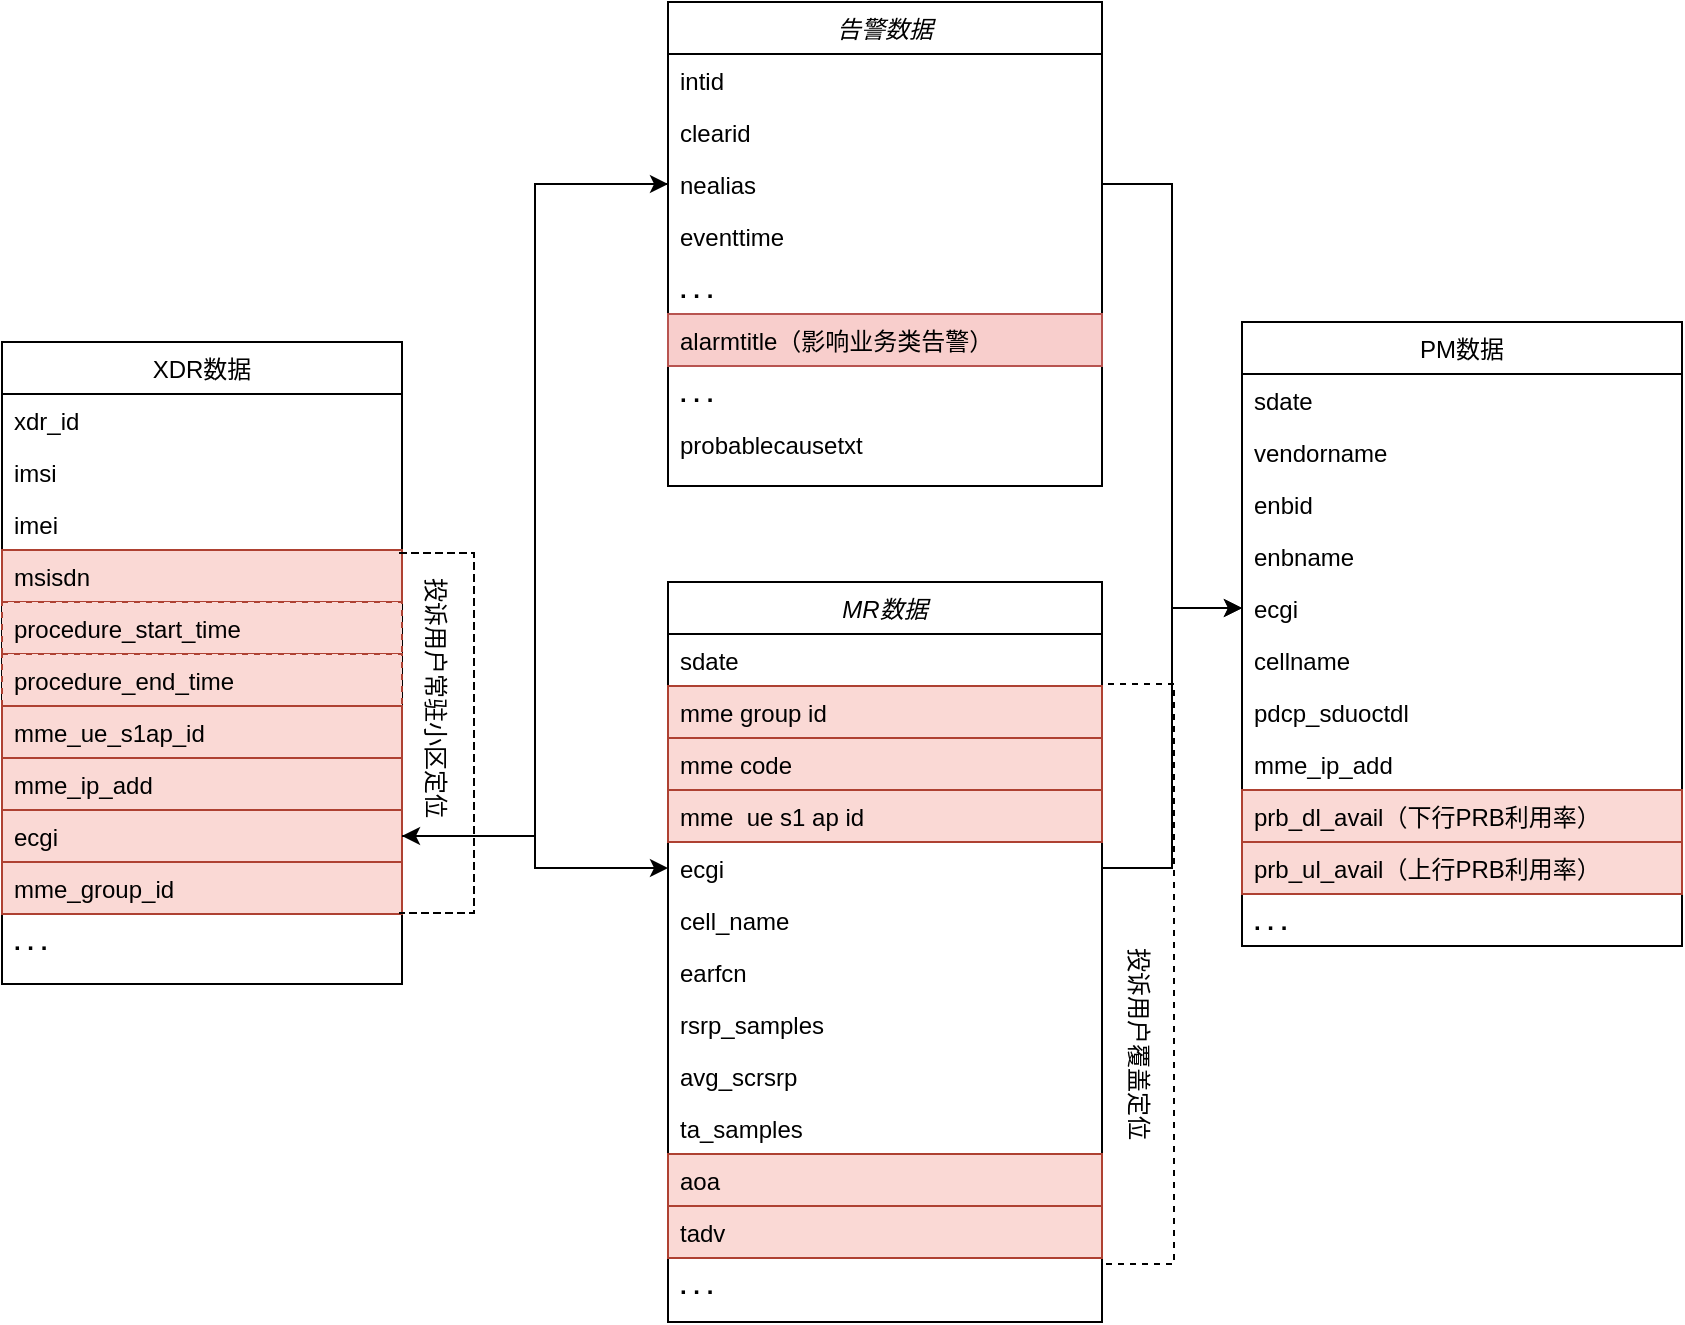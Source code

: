 <mxfile version="16.4.3" type="github">
  <diagram id="C5RBs43oDa-KdzZeNtuy" name="Page-1">
    <mxGraphModel dx="1511" dy="926" grid="1" gridSize="10" guides="1" tooltips="1" connect="1" arrows="1" fold="1" page="1" pageScale="1" pageWidth="827" pageHeight="1169" math="0" shadow="0">
      <root>
        <mxCell id="WIyWlLk6GJQsqaUBKTNV-0" />
        <mxCell id="WIyWlLk6GJQsqaUBKTNV-1" parent="WIyWlLk6GJQsqaUBKTNV-0" />
        <mxCell id="zkfFHV4jXpPFQw0GAbJ--0" value="告警数据" style="swimlane;fontStyle=2;align=center;verticalAlign=top;childLayout=stackLayout;horizontal=1;startSize=26;horizontalStack=0;resizeParent=1;resizeLast=0;collapsible=1;marginBottom=0;rounded=0;shadow=0;strokeWidth=1;" parent="WIyWlLk6GJQsqaUBKTNV-1" vertex="1">
          <mxGeometry x="673" y="509" width="217" height="242" as="geometry">
            <mxRectangle x="230" y="140" width="160" height="26" as="alternateBounds" />
          </mxGeometry>
        </mxCell>
        <mxCell id="zkfFHV4jXpPFQw0GAbJ--1" value="intid" style="text;align=left;verticalAlign=top;spacingLeft=4;spacingRight=4;overflow=hidden;rotatable=0;points=[[0,0.5],[1,0.5]];portConstraint=eastwest;" parent="zkfFHV4jXpPFQw0GAbJ--0" vertex="1">
          <mxGeometry y="26" width="217" height="26" as="geometry" />
        </mxCell>
        <mxCell id="zkfFHV4jXpPFQw0GAbJ--2" value="clearid" style="text;align=left;verticalAlign=top;spacingLeft=4;spacingRight=4;overflow=hidden;rotatable=0;points=[[0,0.5],[1,0.5]];portConstraint=eastwest;rounded=0;shadow=0;html=0;" parent="zkfFHV4jXpPFQw0GAbJ--0" vertex="1">
          <mxGeometry y="52" width="217" height="26" as="geometry" />
        </mxCell>
        <mxCell id="zkfFHV4jXpPFQw0GAbJ--3" value="nealias" style="text;align=left;verticalAlign=top;spacingLeft=4;spacingRight=4;overflow=hidden;rotatable=0;points=[[0,0.5],[1,0.5]];portConstraint=eastwest;rounded=0;shadow=0;html=0;" parent="zkfFHV4jXpPFQw0GAbJ--0" vertex="1">
          <mxGeometry y="78" width="217" height="26" as="geometry" />
        </mxCell>
        <mxCell id="GC5NE-nDTz3VIlqj46y7-0" value="eventtime" style="text;align=left;verticalAlign=top;spacingLeft=4;spacingRight=4;overflow=hidden;rotatable=0;points=[[0,0.5],[1,0.5]];portConstraint=eastwest;rounded=0;shadow=0;html=0;" vertex="1" parent="zkfFHV4jXpPFQw0GAbJ--0">
          <mxGeometry y="104" width="217" height="26" as="geometry" />
        </mxCell>
        <mxCell id="GC5NE-nDTz3VIlqj46y7-1" value=". . ." style="text;align=left;verticalAlign=top;spacingLeft=4;spacingRight=4;overflow=hidden;rotatable=0;points=[[0,0.5],[1,0.5]];portConstraint=eastwest;rounded=0;shadow=0;html=0;fontStyle=1" vertex="1" parent="zkfFHV4jXpPFQw0GAbJ--0">
          <mxGeometry y="130" width="217" height="26" as="geometry" />
        </mxCell>
        <mxCell id="GC5NE-nDTz3VIlqj46y7-2" value="alarmtitle（影响业务类告警）" style="text;align=left;verticalAlign=top;spacingLeft=4;spacingRight=4;overflow=hidden;rotatable=0;points=[[0,0.5],[1,0.5]];portConstraint=eastwest;rounded=0;shadow=0;fillColor=#f8cecc;strokeColor=#b85450;" vertex="1" parent="zkfFHV4jXpPFQw0GAbJ--0">
          <mxGeometry y="156" width="217" height="26" as="geometry" />
        </mxCell>
        <mxCell id="GC5NE-nDTz3VIlqj46y7-3" value=". . ." style="text;align=left;verticalAlign=top;spacingLeft=4;spacingRight=4;overflow=hidden;rotatable=0;points=[[0,0.5],[1,0.5]];portConstraint=eastwest;rounded=0;shadow=0;html=0;fontStyle=1" vertex="1" parent="zkfFHV4jXpPFQw0GAbJ--0">
          <mxGeometry y="182" width="217" height="26" as="geometry" />
        </mxCell>
        <mxCell id="zkfFHV4jXpPFQw0GAbJ--5" value="probablecausetxt" style="text;align=left;verticalAlign=top;spacingLeft=4;spacingRight=4;overflow=hidden;rotatable=0;points=[[0,0.5],[1,0.5]];portConstraint=eastwest;" parent="zkfFHV4jXpPFQw0GAbJ--0" vertex="1">
          <mxGeometry y="208" width="217" height="26" as="geometry" />
        </mxCell>
        <mxCell id="zkfFHV4jXpPFQw0GAbJ--17" value="XDR数据" style="swimlane;fontStyle=0;align=center;verticalAlign=top;childLayout=stackLayout;horizontal=1;startSize=26;horizontalStack=0;resizeParent=1;resizeLast=0;collapsible=1;marginBottom=0;rounded=0;shadow=0;strokeWidth=1;" parent="WIyWlLk6GJQsqaUBKTNV-1" vertex="1">
          <mxGeometry x="340" y="679" width="200" height="321" as="geometry">
            <mxRectangle x="550" y="140" width="160" height="26" as="alternateBounds" />
          </mxGeometry>
        </mxCell>
        <mxCell id="zkfFHV4jXpPFQw0GAbJ--18" value="xdr_id" style="text;align=left;verticalAlign=top;spacingLeft=4;spacingRight=4;overflow=hidden;rotatable=0;points=[[0,0.5],[1,0.5]];portConstraint=eastwest;" parent="zkfFHV4jXpPFQw0GAbJ--17" vertex="1">
          <mxGeometry y="26" width="200" height="26" as="geometry" />
        </mxCell>
        <mxCell id="zkfFHV4jXpPFQw0GAbJ--19" value="imsi" style="text;align=left;verticalAlign=top;spacingLeft=4;spacingRight=4;overflow=hidden;rotatable=0;points=[[0,0.5],[1,0.5]];portConstraint=eastwest;rounded=0;shadow=0;html=0;" parent="zkfFHV4jXpPFQw0GAbJ--17" vertex="1">
          <mxGeometry y="52" width="200" height="26" as="geometry" />
        </mxCell>
        <mxCell id="zkfFHV4jXpPFQw0GAbJ--20" value="imei " style="text;align=left;verticalAlign=top;spacingLeft=4;spacingRight=4;overflow=hidden;rotatable=0;points=[[0,0.5],[1,0.5]];portConstraint=eastwest;rounded=0;shadow=0;html=0;" parent="zkfFHV4jXpPFQw0GAbJ--17" vertex="1">
          <mxGeometry y="78" width="200" height="26" as="geometry" />
        </mxCell>
        <mxCell id="zkfFHV4jXpPFQw0GAbJ--21" value="msisdn" style="text;align=left;verticalAlign=top;spacingLeft=4;spacingRight=4;overflow=hidden;rotatable=0;points=[[0,0.5],[1,0.5]];portConstraint=eastwest;rounded=0;shadow=0;html=0;fillColor=#fad9d5;strokeColor=#ae4132;" parent="zkfFHV4jXpPFQw0GAbJ--17" vertex="1">
          <mxGeometry y="104" width="200" height="26" as="geometry" />
        </mxCell>
        <mxCell id="zkfFHV4jXpPFQw0GAbJ--22" value="procedure_start_time" style="text;align=left;verticalAlign=top;spacingLeft=4;spacingRight=4;overflow=hidden;rotatable=0;points=[[0,0.5],[1,0.5]];portConstraint=eastwest;rounded=0;shadow=0;html=0;dashed=1;labelBorderColor=none;fillColor=#fad9d5;sketch=0;strokeColor=#ae4132;" parent="zkfFHV4jXpPFQw0GAbJ--17" vertex="1">
          <mxGeometry y="130" width="200" height="26" as="geometry" />
        </mxCell>
        <mxCell id="zkfFHV4jXpPFQw0GAbJ--24" value="procedure_end_time" style="text;align=left;verticalAlign=top;spacingLeft=4;spacingRight=4;overflow=hidden;rotatable=0;points=[[0,0.5],[1,0.5]];portConstraint=eastwest;dashed=1;labelBorderColor=none;fillColor=#fad9d5;shadow=0;sketch=0;strokeColor=#ae4132;" parent="zkfFHV4jXpPFQw0GAbJ--17" vertex="1">
          <mxGeometry y="156" width="200" height="26" as="geometry" />
        </mxCell>
        <mxCell id="zkfFHV4jXpPFQw0GAbJ--25" value="mme_ue_s1ap_id" style="text;align=left;verticalAlign=top;spacingLeft=4;spacingRight=4;overflow=hidden;rotatable=0;points=[[0,0.5],[1,0.5]];portConstraint=eastwest;fillColor=#fad9d5;strokeColor=#ae4132;" parent="zkfFHV4jXpPFQw0GAbJ--17" vertex="1">
          <mxGeometry y="182" width="200" height="26" as="geometry" />
        </mxCell>
        <mxCell id="GC5NE-nDTz3VIlqj46y7-7" value="mme_ip_add" style="text;align=left;verticalAlign=top;spacingLeft=4;spacingRight=4;overflow=hidden;rotatable=0;points=[[0,0.5],[1,0.5]];portConstraint=eastwest;fillColor=#fad9d5;strokeColor=#ae4132;" vertex="1" parent="zkfFHV4jXpPFQw0GAbJ--17">
          <mxGeometry y="208" width="200" height="26" as="geometry" />
        </mxCell>
        <mxCell id="GC5NE-nDTz3VIlqj46y7-6" value="ecgi" style="text;align=left;verticalAlign=top;spacingLeft=4;spacingRight=4;overflow=hidden;rotatable=0;points=[[0,0.5],[1,0.5]];portConstraint=eastwest;fillColor=#fad9d5;strokeColor=#ae4132;" vertex="1" parent="zkfFHV4jXpPFQw0GAbJ--17">
          <mxGeometry y="234" width="200" height="26" as="geometry" />
        </mxCell>
        <mxCell id="GC5NE-nDTz3VIlqj46y7-5" value="mme_group_id" style="text;align=left;verticalAlign=top;spacingLeft=4;spacingRight=4;overflow=hidden;rotatable=0;points=[[0,0.5],[1,0.5]];portConstraint=eastwest;fillColor=#fad9d5;strokeColor=#ae4132;" vertex="1" parent="zkfFHV4jXpPFQw0GAbJ--17">
          <mxGeometry y="260" width="200" height="26" as="geometry" />
        </mxCell>
        <mxCell id="GC5NE-nDTz3VIlqj46y7-4" value=". . ." style="text;align=left;verticalAlign=top;spacingLeft=4;spacingRight=4;overflow=hidden;rotatable=0;points=[[0,0.5],[1,0.5]];portConstraint=eastwest;fontStyle=1" vertex="1" parent="zkfFHV4jXpPFQw0GAbJ--17">
          <mxGeometry y="286" width="200" height="26" as="geometry" />
        </mxCell>
        <mxCell id="GC5NE-nDTz3VIlqj46y7-11" value="MR数据" style="swimlane;fontStyle=2;align=center;verticalAlign=top;childLayout=stackLayout;horizontal=1;startSize=26;horizontalStack=0;resizeParent=1;resizeLast=0;collapsible=1;marginBottom=0;rounded=0;shadow=0;strokeWidth=1;" vertex="1" parent="WIyWlLk6GJQsqaUBKTNV-1">
          <mxGeometry x="673" y="799" width="217" height="370" as="geometry">
            <mxRectangle x="230" y="140" width="160" height="26" as="alternateBounds" />
          </mxGeometry>
        </mxCell>
        <mxCell id="GC5NE-nDTz3VIlqj46y7-12" value="sdate" style="text;align=left;verticalAlign=top;spacingLeft=4;spacingRight=4;overflow=hidden;rotatable=0;points=[[0,0.5],[1,0.5]];portConstraint=eastwest;" vertex="1" parent="GC5NE-nDTz3VIlqj46y7-11">
          <mxGeometry y="26" width="217" height="26" as="geometry" />
        </mxCell>
        <mxCell id="GC5NE-nDTz3VIlqj46y7-24" value="mme group id" style="text;align=left;verticalAlign=top;spacingLeft=4;spacingRight=4;overflow=hidden;rotatable=0;points=[[0,0.5],[1,0.5]];portConstraint=eastwest;fillColor=#fad9d5;strokeColor=#ae4132;gradientColor=none;" vertex="1" parent="GC5NE-nDTz3VIlqj46y7-11">
          <mxGeometry y="52" width="217" height="26" as="geometry" />
        </mxCell>
        <mxCell id="GC5NE-nDTz3VIlqj46y7-22" value="mme code" style="text;align=left;verticalAlign=top;spacingLeft=4;spacingRight=4;overflow=hidden;rotatable=0;points=[[0,0.5],[1,0.5]];portConstraint=eastwest;fillColor=#fad9d5;strokeColor=#ae4132;gradientColor=none;" vertex="1" parent="GC5NE-nDTz3VIlqj46y7-11">
          <mxGeometry y="78" width="217" height="26" as="geometry" />
        </mxCell>
        <mxCell id="GC5NE-nDTz3VIlqj46y7-23" value="mme  ue s1 ap id" style="text;align=left;verticalAlign=top;spacingLeft=4;spacingRight=4;overflow=hidden;rotatable=0;points=[[0,0.5],[1,0.5]];portConstraint=eastwest;fillColor=#fad9d5;strokeColor=#ae4132;gradientColor=none;" vertex="1" parent="GC5NE-nDTz3VIlqj46y7-11">
          <mxGeometry y="104" width="217" height="26" as="geometry" />
        </mxCell>
        <mxCell id="GC5NE-nDTz3VIlqj46y7-13" value="ecgi" style="text;align=left;verticalAlign=top;spacingLeft=4;spacingRight=4;overflow=hidden;rotatable=0;points=[[0,0.5],[1,0.5]];portConstraint=eastwest;rounded=0;shadow=0;html=0;" vertex="1" parent="GC5NE-nDTz3VIlqj46y7-11">
          <mxGeometry y="130" width="217" height="26" as="geometry" />
        </mxCell>
        <mxCell id="GC5NE-nDTz3VIlqj46y7-14" value="cell_name" style="text;align=left;verticalAlign=top;spacingLeft=4;spacingRight=4;overflow=hidden;rotatable=0;points=[[0,0.5],[1,0.5]];portConstraint=eastwest;rounded=0;shadow=0;html=0;" vertex="1" parent="GC5NE-nDTz3VIlqj46y7-11">
          <mxGeometry y="156" width="217" height="26" as="geometry" />
        </mxCell>
        <mxCell id="GC5NE-nDTz3VIlqj46y7-15" value="earfcn" style="text;align=left;verticalAlign=top;spacingLeft=4;spacingRight=4;overflow=hidden;rotatable=0;points=[[0,0.5],[1,0.5]];portConstraint=eastwest;rounded=0;shadow=0;html=0;" vertex="1" parent="GC5NE-nDTz3VIlqj46y7-11">
          <mxGeometry y="182" width="217" height="26" as="geometry" />
        </mxCell>
        <mxCell id="GC5NE-nDTz3VIlqj46y7-16" value="rsrp_samples" style="text;align=left;verticalAlign=top;spacingLeft=4;spacingRight=4;overflow=hidden;rotatable=0;points=[[0,0.5],[1,0.5]];portConstraint=eastwest;rounded=0;shadow=0;html=0;fontStyle=0" vertex="1" parent="GC5NE-nDTz3VIlqj46y7-11">
          <mxGeometry y="208" width="217" height="26" as="geometry" />
        </mxCell>
        <mxCell id="GC5NE-nDTz3VIlqj46y7-17" value="avg_scrsrp" style="text;align=left;verticalAlign=top;spacingLeft=4;spacingRight=4;overflow=hidden;rotatable=0;points=[[0,0.5],[1,0.5]];portConstraint=eastwest;rounded=0;shadow=0;fillColor=none;strokeColor=none;" vertex="1" parent="GC5NE-nDTz3VIlqj46y7-11">
          <mxGeometry y="234" width="217" height="26" as="geometry" />
        </mxCell>
        <mxCell id="GC5NE-nDTz3VIlqj46y7-18" value="ta_samples" style="text;align=left;verticalAlign=top;spacingLeft=4;spacingRight=4;overflow=hidden;rotatable=0;points=[[0,0.5],[1,0.5]];portConstraint=eastwest;rounded=0;shadow=0;html=0;fontStyle=0" vertex="1" parent="GC5NE-nDTz3VIlqj46y7-11">
          <mxGeometry y="260" width="217" height="26" as="geometry" />
        </mxCell>
        <mxCell id="GC5NE-nDTz3VIlqj46y7-19" value="aoa" style="text;align=left;verticalAlign=top;spacingLeft=4;spacingRight=4;overflow=hidden;rotatable=0;points=[[0,0.5],[1,0.5]];portConstraint=eastwest;strokeColor=#ae4132;fillColor=#fad9d5;" vertex="1" parent="GC5NE-nDTz3VIlqj46y7-11">
          <mxGeometry y="286" width="217" height="26" as="geometry" />
        </mxCell>
        <mxCell id="GC5NE-nDTz3VIlqj46y7-20" value="tadv" style="text;align=left;verticalAlign=top;spacingLeft=4;spacingRight=4;overflow=hidden;rotatable=0;points=[[0,0.5],[1,0.5]];portConstraint=eastwest;strokeColor=#ae4132;fillColor=#fad9d5;" vertex="1" parent="GC5NE-nDTz3VIlqj46y7-11">
          <mxGeometry y="312" width="217" height="26" as="geometry" />
        </mxCell>
        <mxCell id="GC5NE-nDTz3VIlqj46y7-21" value=". . ." style="text;align=left;verticalAlign=top;spacingLeft=4;spacingRight=4;overflow=hidden;rotatable=0;points=[[0,0.5],[1,0.5]];portConstraint=eastwest;fontStyle=1" vertex="1" parent="GC5NE-nDTz3VIlqj46y7-11">
          <mxGeometry y="338" width="217" height="26" as="geometry" />
        </mxCell>
        <mxCell id="GC5NE-nDTz3VIlqj46y7-26" value="PM数据" style="swimlane;fontStyle=0;align=center;verticalAlign=top;childLayout=stackLayout;horizontal=1;startSize=26;horizontalStack=0;resizeParent=1;resizeLast=0;collapsible=1;marginBottom=0;rounded=0;shadow=0;strokeWidth=1;" vertex="1" parent="WIyWlLk6GJQsqaUBKTNV-1">
          <mxGeometry x="960" y="669" width="220" height="312" as="geometry">
            <mxRectangle x="550" y="140" width="160" height="26" as="alternateBounds" />
          </mxGeometry>
        </mxCell>
        <mxCell id="GC5NE-nDTz3VIlqj46y7-27" value="sdate" style="text;align=left;verticalAlign=top;spacingLeft=4;spacingRight=4;overflow=hidden;rotatable=0;points=[[0,0.5],[1,0.5]];portConstraint=eastwest;" vertex="1" parent="GC5NE-nDTz3VIlqj46y7-26">
          <mxGeometry y="26" width="220" height="26" as="geometry" />
        </mxCell>
        <mxCell id="GC5NE-nDTz3VIlqj46y7-28" value="vendorname" style="text;align=left;verticalAlign=top;spacingLeft=4;spacingRight=4;overflow=hidden;rotatable=0;points=[[0,0.5],[1,0.5]];portConstraint=eastwest;rounded=0;shadow=0;html=0;" vertex="1" parent="GC5NE-nDTz3VIlqj46y7-26">
          <mxGeometry y="52" width="220" height="26" as="geometry" />
        </mxCell>
        <mxCell id="GC5NE-nDTz3VIlqj46y7-29" value="enbid" style="text;align=left;verticalAlign=top;spacingLeft=4;spacingRight=4;overflow=hidden;rotatable=0;points=[[0,0.5],[1,0.5]];portConstraint=eastwest;rounded=0;shadow=0;html=0;" vertex="1" parent="GC5NE-nDTz3VIlqj46y7-26">
          <mxGeometry y="78" width="220" height="26" as="geometry" />
        </mxCell>
        <mxCell id="GC5NE-nDTz3VIlqj46y7-30" value="enbname" style="text;align=left;verticalAlign=top;spacingLeft=4;spacingRight=4;overflow=hidden;rotatable=0;points=[[0,0.5],[1,0.5]];portConstraint=eastwest;rounded=0;shadow=0;html=0;" vertex="1" parent="GC5NE-nDTz3VIlqj46y7-26">
          <mxGeometry y="104" width="220" height="26" as="geometry" />
        </mxCell>
        <mxCell id="GC5NE-nDTz3VIlqj46y7-31" value="ecgi" style="text;align=left;verticalAlign=top;spacingLeft=4;spacingRight=4;overflow=hidden;rotatable=0;points=[[0,0.5],[1,0.5]];portConstraint=eastwest;rounded=0;shadow=0;html=0;dashed=1;labelBorderColor=none;fillColor=none;sketch=0;" vertex="1" parent="GC5NE-nDTz3VIlqj46y7-26">
          <mxGeometry y="130" width="220" height="26" as="geometry" />
        </mxCell>
        <mxCell id="GC5NE-nDTz3VIlqj46y7-32" value="cellname" style="text;align=left;verticalAlign=top;spacingLeft=4;spacingRight=4;overflow=hidden;rotatable=0;points=[[0,0.5],[1,0.5]];portConstraint=eastwest;dashed=1;labelBorderColor=none;fillColor=none;shadow=0;sketch=0;" vertex="1" parent="GC5NE-nDTz3VIlqj46y7-26">
          <mxGeometry y="156" width="220" height="26" as="geometry" />
        </mxCell>
        <mxCell id="GC5NE-nDTz3VIlqj46y7-33" value="pdcp_sduoctdl" style="text;align=left;verticalAlign=top;spacingLeft=4;spacingRight=4;overflow=hidden;rotatable=0;points=[[0,0.5],[1,0.5]];portConstraint=eastwest;" vertex="1" parent="GC5NE-nDTz3VIlqj46y7-26">
          <mxGeometry y="182" width="220" height="26" as="geometry" />
        </mxCell>
        <mxCell id="GC5NE-nDTz3VIlqj46y7-34" value="mme_ip_add" style="text;align=left;verticalAlign=top;spacingLeft=4;spacingRight=4;overflow=hidden;rotatable=0;points=[[0,0.5],[1,0.5]];portConstraint=eastwest;" vertex="1" parent="GC5NE-nDTz3VIlqj46y7-26">
          <mxGeometry y="208" width="220" height="26" as="geometry" />
        </mxCell>
        <mxCell id="GC5NE-nDTz3VIlqj46y7-35" value="prb_dl_avail（下行PRB利用率）" style="text;align=left;verticalAlign=top;spacingLeft=4;spacingRight=4;overflow=hidden;rotatable=0;points=[[0,0.5],[1,0.5]];portConstraint=eastwest;fillColor=#fad9d5;strokeColor=#ae4132;" vertex="1" parent="GC5NE-nDTz3VIlqj46y7-26">
          <mxGeometry y="234" width="220" height="26" as="geometry" />
        </mxCell>
        <mxCell id="GC5NE-nDTz3VIlqj46y7-36" value="prb_ul_avail（上行PRB利用率）" style="text;align=left;verticalAlign=top;spacingLeft=4;spacingRight=4;overflow=hidden;rotatable=0;points=[[0,0.5],[1,0.5]];portConstraint=eastwest;fillColor=#fad9d5;strokeColor=#ae4132;" vertex="1" parent="GC5NE-nDTz3VIlqj46y7-26">
          <mxGeometry y="260" width="220" height="26" as="geometry" />
        </mxCell>
        <mxCell id="GC5NE-nDTz3VIlqj46y7-37" value=". . ." style="text;align=left;verticalAlign=top;spacingLeft=4;spacingRight=4;overflow=hidden;rotatable=0;points=[[0,0.5],[1,0.5]];portConstraint=eastwest;fontStyle=1" vertex="1" parent="GC5NE-nDTz3VIlqj46y7-26">
          <mxGeometry y="286" width="220" height="26" as="geometry" />
        </mxCell>
        <mxCell id="GC5NE-nDTz3VIlqj46y7-49" style="edgeStyle=orthogonalEdgeStyle;rounded=0;orthogonalLoop=1;jettySize=auto;html=1;exitX=1;exitY=0.5;exitDx=0;exitDy=0;elbow=vertical;" edge="1" parent="WIyWlLk6GJQsqaUBKTNV-1" source="GC5NE-nDTz3VIlqj46y7-6" target="zkfFHV4jXpPFQw0GAbJ--3">
          <mxGeometry relative="1" as="geometry" />
        </mxCell>
        <mxCell id="GC5NE-nDTz3VIlqj46y7-50" style="edgeStyle=orthogonalEdgeStyle;rounded=0;orthogonalLoop=1;jettySize=auto;html=1;entryX=1;entryY=0.5;entryDx=0;entryDy=0;elbow=vertical;" edge="1" parent="WIyWlLk6GJQsqaUBKTNV-1" source="zkfFHV4jXpPFQw0GAbJ--3" target="GC5NE-nDTz3VIlqj46y7-6">
          <mxGeometry relative="1" as="geometry" />
        </mxCell>
        <mxCell id="GC5NE-nDTz3VIlqj46y7-51" style="edgeStyle=orthogonalEdgeStyle;rounded=0;orthogonalLoop=1;jettySize=auto;html=1;entryX=0;entryY=0.5;entryDx=0;entryDy=0;elbow=vertical;" edge="1" parent="WIyWlLk6GJQsqaUBKTNV-1" source="GC5NE-nDTz3VIlqj46y7-6" target="GC5NE-nDTz3VIlqj46y7-13">
          <mxGeometry relative="1" as="geometry" />
        </mxCell>
        <mxCell id="GC5NE-nDTz3VIlqj46y7-53" style="edgeStyle=orthogonalEdgeStyle;rounded=0;orthogonalLoop=1;jettySize=auto;html=1;entryX=0;entryY=0.5;entryDx=0;entryDy=0;elbow=vertical;" edge="1" parent="WIyWlLk6GJQsqaUBKTNV-1" source="GC5NE-nDTz3VIlqj46y7-13" target="GC5NE-nDTz3VIlqj46y7-31">
          <mxGeometry relative="1" as="geometry" />
        </mxCell>
        <mxCell id="GC5NE-nDTz3VIlqj46y7-54" style="edgeStyle=orthogonalEdgeStyle;rounded=0;orthogonalLoop=1;jettySize=auto;html=1;entryX=0;entryY=0.5;entryDx=0;entryDy=0;elbow=vertical;" edge="1" parent="WIyWlLk6GJQsqaUBKTNV-1" source="zkfFHV4jXpPFQw0GAbJ--3" target="GC5NE-nDTz3VIlqj46y7-31">
          <mxGeometry relative="1" as="geometry" />
        </mxCell>
        <mxCell id="GC5NE-nDTz3VIlqj46y7-83" value="" style="shape=partialRectangle;whiteSpace=wrap;html=1;bottom=1;right=1;left=1;top=0;fillColor=none;routingCenterX=-0.5;shadow=0;labelBorderColor=none;sketch=0;strokeColor=default;rotation=-90;dashed=1;" vertex="1" parent="WIyWlLk6GJQsqaUBKTNV-1">
          <mxGeometry x="467.5" y="856" width="180" height="37" as="geometry" />
        </mxCell>
        <mxCell id="GC5NE-nDTz3VIlqj46y7-84" value="投诉用户常驻小区定位" style="text;resizable=0;autosize=1;align=center;verticalAlign=middle;points=[];fillColor=none;strokeColor=none;rounded=0;shadow=0;dashed=1;labelBorderColor=none;sketch=0;horizontal=1;rotation=90;" vertex="1" parent="WIyWlLk6GJQsqaUBKTNV-1">
          <mxGeometry x="487.5" y="847" width="140" height="20" as="geometry" />
        </mxCell>
        <mxCell id="GC5NE-nDTz3VIlqj46y7-86" value="" style="strokeWidth=1;html=1;shape=mxgraph.flowchart.annotation_1;align=left;pointerEvents=1;shadow=0;dashed=1;labelBorderColor=none;sketch=0;fillColor=none;gradientColor=none;rotation=-180;" vertex="1" parent="WIyWlLk6GJQsqaUBKTNV-1">
          <mxGeometry x="892" y="850" width="34" height="290" as="geometry" />
        </mxCell>
        <mxCell id="GC5NE-nDTz3VIlqj46y7-88" value="投诉用户覆盖定位" style="text;resizable=0;autosize=1;align=center;verticalAlign=middle;points=[];fillColor=none;strokeColor=none;rounded=0;shadow=0;dashed=1;labelBorderColor=none;sketch=0;horizontal=1;rotation=90;" vertex="1" parent="WIyWlLk6GJQsqaUBKTNV-1">
          <mxGeometry x="854" y="1020" width="110" height="20" as="geometry" />
        </mxCell>
      </root>
    </mxGraphModel>
  </diagram>
</mxfile>
